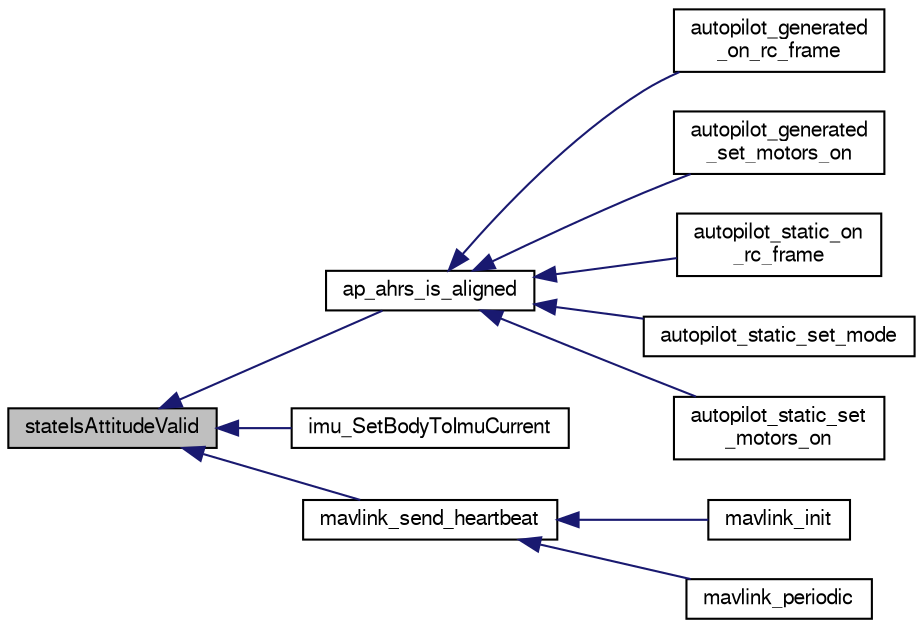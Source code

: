 digraph "stateIsAttitudeValid"
{
  edge [fontname="FreeSans",fontsize="10",labelfontname="FreeSans",labelfontsize="10"];
  node [fontname="FreeSans",fontsize="10",shape=record];
  rankdir="LR";
  Node1 [label="stateIsAttitudeValid",height=0.2,width=0.4,color="black", fillcolor="grey75", style="filled", fontcolor="black"];
  Node1 -> Node2 [dir="back",color="midnightblue",fontsize="10",style="solid",fontname="FreeSans"];
  Node2 [label="ap_ahrs_is_aligned",height=0.2,width=0.4,color="black", fillcolor="white", style="filled",URL="$rover_2autopilot__utils_8h.html#af72725922c8f82a4bfa00f945376cede",tooltip="Display descent speed in failsafe mode if needed. "];
  Node2 -> Node3 [dir="back",color="midnightblue",fontsize="10",style="solid",fontname="FreeSans"];
  Node3 [label="autopilot_generated\l_on_rc_frame",height=0.2,width=0.4,color="black", fillcolor="white", style="filled",URL="$rotorcraft_2autopilot__generated_8c.html#aaebd02adde63c5f836bea4ec5fabe997"];
  Node2 -> Node4 [dir="back",color="midnightblue",fontsize="10",style="solid",fontname="FreeSans"];
  Node4 [label="autopilot_generated\l_set_motors_on",height=0.2,width=0.4,color="black", fillcolor="white", style="filled",URL="$rotorcraft_2autopilot__generated_8c.html#ae22ba131f3568b0ef1e9b5b57bdf74ab"];
  Node2 -> Node5 [dir="back",color="midnightblue",fontsize="10",style="solid",fontname="FreeSans"];
  Node5 [label="autopilot_static_on\l_rc_frame",height=0.2,width=0.4,color="black", fillcolor="white", style="filled",URL="$rotorcraft_2autopilot__static_8c.html#af48775939dfa2cf7533658fb85851a35",tooltip="Function to be called when a message from FBW is available. "];
  Node2 -> Node6 [dir="back",color="midnightblue",fontsize="10",style="solid",fontname="FreeSans"];
  Node6 [label="autopilot_static_set_mode",height=0.2,width=0.4,color="black", fillcolor="white", style="filled",URL="$rotorcraft_2autopilot__static_8c.html#af7eb08dcaaeb9f55fe1b77230b0e78c3"];
  Node2 -> Node7 [dir="back",color="midnightblue",fontsize="10",style="solid",fontname="FreeSans"];
  Node7 [label="autopilot_static_set\l_motors_on",height=0.2,width=0.4,color="black", fillcolor="white", style="filled",URL="$rotorcraft_2autopilot__static_8c.html#abfbb0a41b76eefca4b0df8297b2569c8"];
  Node1 -> Node8 [dir="back",color="midnightblue",fontsize="10",style="solid",fontname="FreeSans"];
  Node8 [label="imu_SetBodyToImuCurrent",height=0.2,width=0.4,color="black", fillcolor="white", style="filled",URL="$imu_8h.html#a931916ce562dfa28e02e0a6001dddc43"];
  Node1 -> Node9 [dir="back",color="midnightblue",fontsize="10",style="solid",fontname="FreeSans"];
  Node9 [label="mavlink_send_heartbeat",height=0.2,width=0.4,color="black", fillcolor="white", style="filled",URL="$mavlink_8c.html#ae98ab788a5e6674a7e1895edc0b898b1",tooltip="Send a heartbeat. "];
  Node9 -> Node10 [dir="back",color="midnightblue",fontsize="10",style="solid",fontname="FreeSans"];
  Node10 [label="mavlink_init",height=0.2,width=0.4,color="black", fillcolor="white", style="filled",URL="$mavlink_8h.html#acc676450794df9b4b50dc6b12995b7a1",tooltip="Module functions. "];
  Node9 -> Node11 [dir="back",color="midnightblue",fontsize="10",style="solid",fontname="FreeSans"];
  Node11 [label="mavlink_periodic",height=0.2,width=0.4,color="black", fillcolor="white", style="filled",URL="$mavlink_8h.html#a45dcaed78c022158e7dcfb92813f191c",tooltip="Periodic MAVLink calls. "];
}
